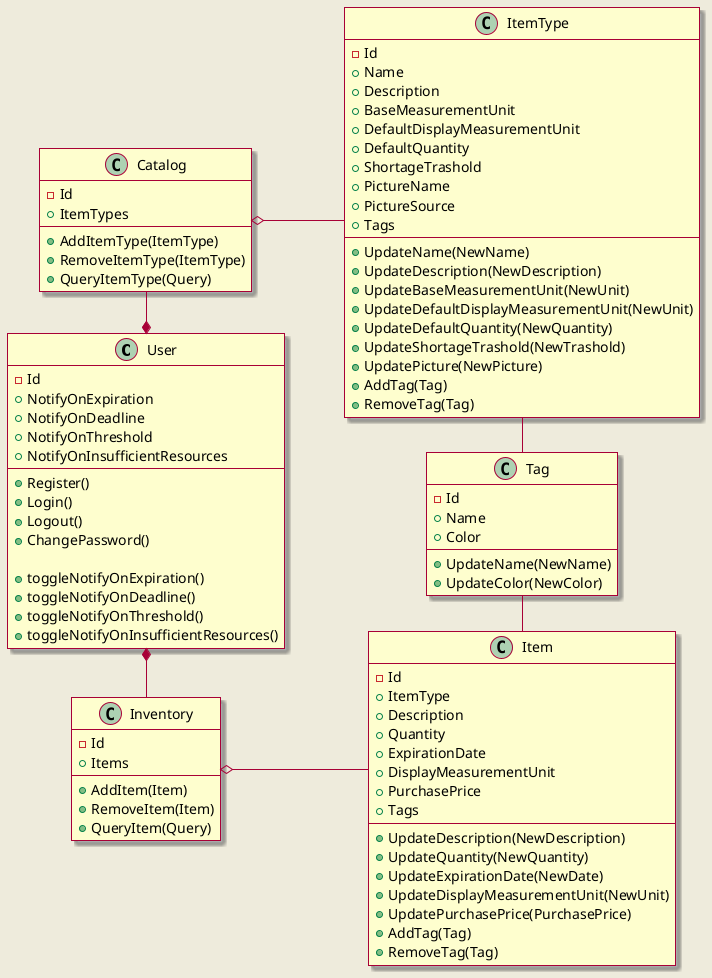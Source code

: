 @startuml
skin rose
skinparam backgroundColor #EEEBDC
left to right direction
skinparam linetype ortho

class User {
    - Id
    + NotifyOnExpiration
    + NotifyOnDeadline
    + NotifyOnThreshold
    + NotifyOnInsufficientResources

    + Register()
    + Login()
    + Logout()
    + ChangePassword()

    + toggleNotifyOnExpiration()
    + toggleNotifyOnDeadline()
    + toggleNotifyOnThreshold()
    + toggleNotifyOnInsufficientResources()
}

class Tag {
    - Id
    + Name
    + Color

    + UpdateName(NewName)
    + UpdateColor(NewColor)
}

class Catalog {
    - Id
    + ItemTypes

    + AddItemType(ItemType)
    + RemoveItemType(ItemType)
    + QueryItemType(Query)
}

class ItemType {
    - Id
    + Name
    + Description
    + BaseMeasurementUnit
    + DefaultDisplayMeasurementUnit
    + DefaultQuantity
    + ShortageTrashold
    + PictureName
    + PictureSource
    + Tags

    + UpdateName(NewName)
    + UpdateDescription(NewDescription)
    + UpdateBaseMeasurementUnit(NewUnit)
    + UpdateDefaultDisplayMeasurementUnit(NewUnit)
    + UpdateDefaultQuantity(NewQuantity)
    + UpdateShortageTrashold(NewTrashold)
    + UpdatePicture(NewPicture)
    + AddTag(Tag)
    + RemoveTag(Tag)
}

class Inventory {
    - Id
    + Items

    + AddItem(Item)
    + RemoveItem(Item)
    + QueryItem(Query)
}

class Item {
    - Id
    + ItemType
    + Description
    + Quantity
    + ExpirationDate
    + DisplayMeasurementUnit
    + PurchasePrice
    + Tags

    + UpdateDescription(NewDescription)
    + UpdateQuantity(NewQuantity)
    + UpdateExpirationDate(NewDate)
    + UpdateDisplayMeasurementUnit(NewUnit)
    + UpdatePurchasePrice(PurchasePrice)
    + AddTag(Tag)
    + RemoveTag(Tag)
}

User *-l- Catalog
User *-r- Inventory

Catalog o-- ItemType
Inventory o-- Item

ItemType -r- Tag
Item -l- Tag

@enduml
